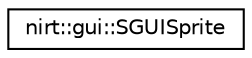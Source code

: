 digraph "Graphical Class Hierarchy"
{
 // LATEX_PDF_SIZE
  edge [fontname="Helvetica",fontsize="10",labelfontname="Helvetica",labelfontsize="10"];
  node [fontname="Helvetica",fontsize="10",shape=record];
  rankdir="LR";
  Node0 [label="nirt::gui::SGUISprite",height=0.2,width=0.4,color="black", fillcolor="white", style="filled",URL="$structnirt_1_1gui_1_1SGUISprite.html",tooltip="A sprite composed of several frames."];
}
